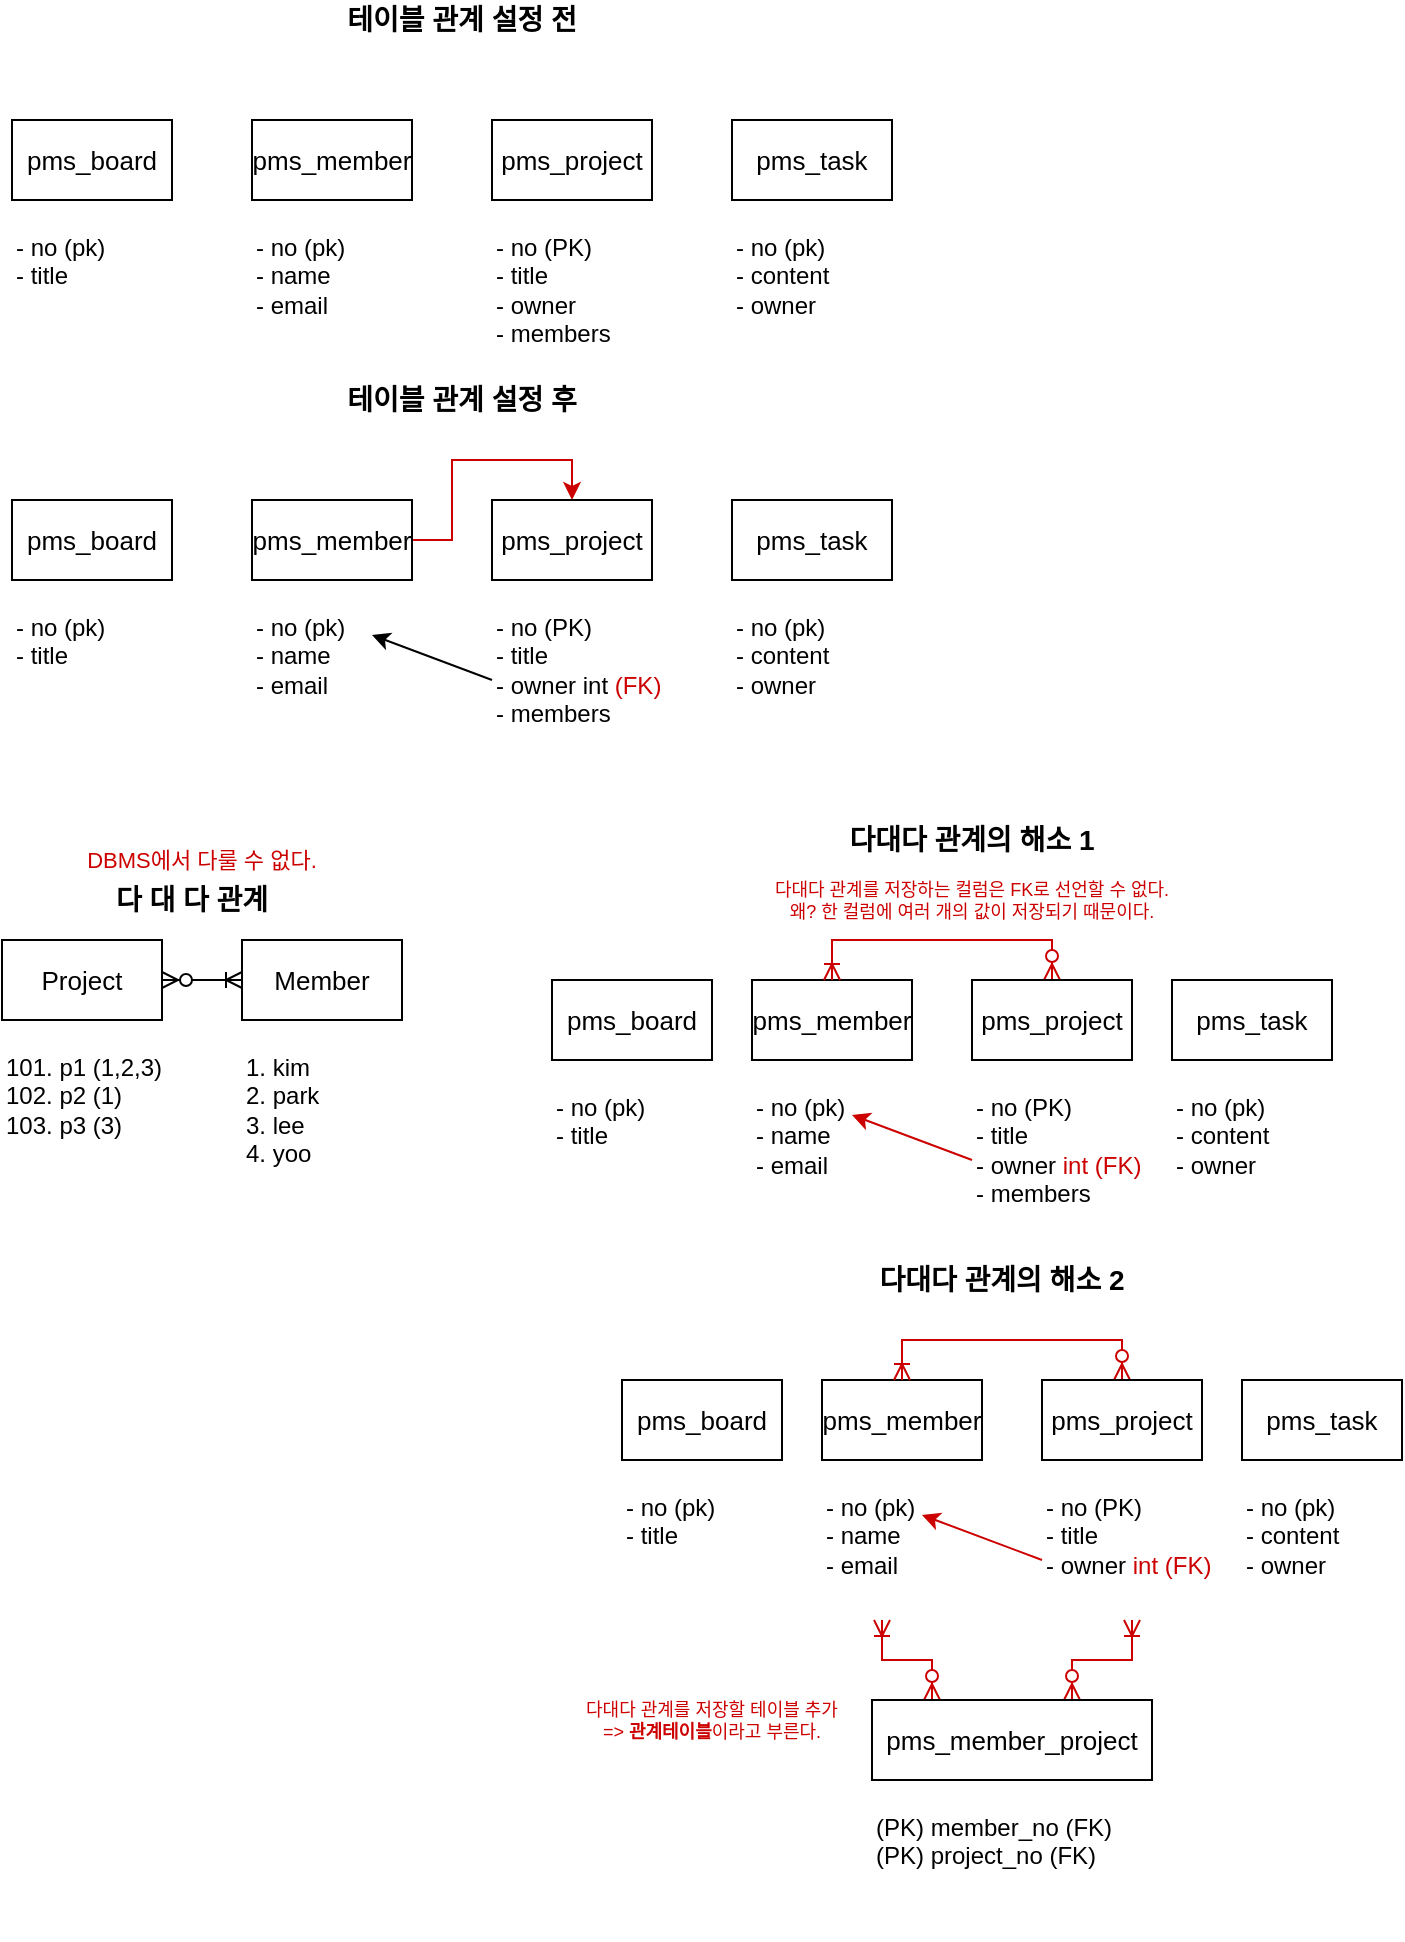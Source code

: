 <mxfile version="13.8.8" type="github">
  <diagram id="v534OfSTmSY1Rs3My7nj" name="Page-1">
    <mxGraphModel dx="813" dy="454" grid="1" gridSize="10" guides="1" tooltips="1" connect="1" arrows="1" fold="1" page="1" pageScale="1" pageWidth="827" pageHeight="1169" math="0" shadow="0">
      <root>
        <mxCell id="0" />
        <mxCell id="1" parent="0" />
        <mxCell id="nooiiEJeadDAU5cNnabP-1" value="pms_board" style="rounded=0;whiteSpace=wrap;html=1;fontSize=13;" vertex="1" parent="1">
          <mxGeometry x="80" y="80" width="80" height="40" as="geometry" />
        </mxCell>
        <mxCell id="nooiiEJeadDAU5cNnabP-3" value="- no (pk)&lt;br style=&quot;font-size: 12px&quot;&gt;- title" style="text;html=1;strokeColor=none;fillColor=none;align=left;verticalAlign=top;whiteSpace=wrap;rounded=0;fontSize=12;" vertex="1" parent="1">
          <mxGeometry x="80" y="130" width="80" height="70" as="geometry" />
        </mxCell>
        <mxCell id="nooiiEJeadDAU5cNnabP-4" value="pms_member" style="rounded=0;whiteSpace=wrap;html=1;fontSize=13;" vertex="1" parent="1">
          <mxGeometry x="200" y="80" width="80" height="40" as="geometry" />
        </mxCell>
        <mxCell id="nooiiEJeadDAU5cNnabP-5" value="- no (pk)&lt;br style=&quot;font-size: 12px&quot;&gt;- name&lt;br&gt;- email" style="text;html=1;strokeColor=none;fillColor=none;align=left;verticalAlign=top;whiteSpace=wrap;rounded=0;fontSize=12;" vertex="1" parent="1">
          <mxGeometry x="200" y="130" width="80" height="70" as="geometry" />
        </mxCell>
        <mxCell id="nooiiEJeadDAU5cNnabP-6" value="pms_project" style="rounded=0;whiteSpace=wrap;html=1;fontSize=13;" vertex="1" parent="1">
          <mxGeometry x="320" y="80" width="80" height="40" as="geometry" />
        </mxCell>
        <mxCell id="nooiiEJeadDAU5cNnabP-7" value="- no (PK)&lt;br style=&quot;font-size: 12px&quot;&gt;- title&lt;br&gt;- owner &lt;br&gt;- members" style="text;html=1;strokeColor=none;fillColor=none;align=left;verticalAlign=top;whiteSpace=wrap;rounded=0;fontSize=12;" vertex="1" parent="1">
          <mxGeometry x="320" y="130" width="80" height="70" as="geometry" />
        </mxCell>
        <mxCell id="nooiiEJeadDAU5cNnabP-8" value="pms_task" style="rounded=0;whiteSpace=wrap;html=1;fontSize=13;" vertex="1" parent="1">
          <mxGeometry x="440" y="80" width="80" height="40" as="geometry" />
        </mxCell>
        <mxCell id="nooiiEJeadDAU5cNnabP-9" value="- no (pk)&lt;br style=&quot;font-size: 12px&quot;&gt;- content&lt;br&gt;- owner" style="text;html=1;strokeColor=none;fillColor=none;align=left;verticalAlign=top;whiteSpace=wrap;rounded=0;fontSize=12;" vertex="1" parent="1">
          <mxGeometry x="440" y="130" width="80" height="70" as="geometry" />
        </mxCell>
        <mxCell id="nooiiEJeadDAU5cNnabP-10" value="테이블 관계 설정 전" style="text;html=1;strokeColor=none;fillColor=none;align=center;verticalAlign=middle;whiteSpace=wrap;rounded=0;fontSize=14;fontStyle=1" vertex="1" parent="1">
          <mxGeometry x="240" y="20" width="130" height="20" as="geometry" />
        </mxCell>
        <mxCell id="nooiiEJeadDAU5cNnabP-12" value="pms_board" style="rounded=0;whiteSpace=wrap;html=1;fontSize=13;" vertex="1" parent="1">
          <mxGeometry x="80" y="270" width="80" height="40" as="geometry" />
        </mxCell>
        <mxCell id="nooiiEJeadDAU5cNnabP-13" value="- no (pk)&lt;br style=&quot;font-size: 12px&quot;&gt;- title" style="text;html=1;strokeColor=none;fillColor=none;align=left;verticalAlign=top;whiteSpace=wrap;rounded=0;fontSize=12;" vertex="1" parent="1">
          <mxGeometry x="80" y="320" width="80" height="70" as="geometry" />
        </mxCell>
        <mxCell id="nooiiEJeadDAU5cNnabP-21" style="edgeStyle=orthogonalEdgeStyle;rounded=0;orthogonalLoop=1;jettySize=auto;html=1;entryX=0.5;entryY=0;entryDx=0;entryDy=0;fontSize=14;fontColor=#CC0000;labelBackgroundColor=#CC0000;strokeColor=#CC0000;" edge="1" parent="1" source="nooiiEJeadDAU5cNnabP-14" target="nooiiEJeadDAU5cNnabP-16">
          <mxGeometry relative="1" as="geometry" />
        </mxCell>
        <mxCell id="nooiiEJeadDAU5cNnabP-14" value="pms_member" style="rounded=0;whiteSpace=wrap;html=1;fontSize=13;" vertex="1" parent="1">
          <mxGeometry x="200" y="270" width="80" height="40" as="geometry" />
        </mxCell>
        <mxCell id="nooiiEJeadDAU5cNnabP-15" value="- no (pk)&lt;br style=&quot;font-size: 12px&quot;&gt;- name&lt;br&gt;- email" style="text;html=1;strokeColor=none;fillColor=none;align=left;verticalAlign=top;whiteSpace=wrap;rounded=0;fontSize=12;" vertex="1" parent="1">
          <mxGeometry x="200" y="320" width="60" height="70" as="geometry" />
        </mxCell>
        <mxCell id="nooiiEJeadDAU5cNnabP-16" value="pms_project" style="rounded=0;whiteSpace=wrap;html=1;fontSize=13;" vertex="1" parent="1">
          <mxGeometry x="320" y="270" width="80" height="40" as="geometry" />
        </mxCell>
        <mxCell id="nooiiEJeadDAU5cNnabP-17" value="- no (PK)&lt;br style=&quot;font-size: 12px&quot;&gt;- title&lt;br&gt;- owner int&amp;nbsp;&lt;span style=&quot;color: rgb(204 , 0 , 0)&quot;&gt;(FK)&lt;/span&gt;&lt;br&gt;- members" style="text;html=1;strokeColor=none;fillColor=none;align=left;verticalAlign=top;whiteSpace=wrap;rounded=0;fontSize=12;" vertex="1" parent="1">
          <mxGeometry x="320" y="320" width="90" height="70" as="geometry" />
        </mxCell>
        <mxCell id="nooiiEJeadDAU5cNnabP-18" value="pms_task" style="rounded=0;whiteSpace=wrap;html=1;fontSize=13;" vertex="1" parent="1">
          <mxGeometry x="440" y="270" width="80" height="40" as="geometry" />
        </mxCell>
        <mxCell id="nooiiEJeadDAU5cNnabP-19" value="- no (pk)&lt;br style=&quot;font-size: 12px&quot;&gt;- content&lt;br&gt;- owner" style="text;html=1;strokeColor=none;fillColor=none;align=left;verticalAlign=top;whiteSpace=wrap;rounded=0;fontSize=12;" vertex="1" parent="1">
          <mxGeometry x="440" y="320" width="80" height="70" as="geometry" />
        </mxCell>
        <mxCell id="nooiiEJeadDAU5cNnabP-20" value="테이블 관계 설정 후" style="text;html=1;strokeColor=none;fillColor=none;align=center;verticalAlign=middle;whiteSpace=wrap;rounded=0;fontSize=14;fontStyle=1" vertex="1" parent="1">
          <mxGeometry x="240" y="210" width="130" height="20" as="geometry" />
        </mxCell>
        <mxCell id="nooiiEJeadDAU5cNnabP-22" value="" style="endArrow=classic;html=1;fontSize=14;entryX=1;entryY=0.25;entryDx=0;entryDy=0;" edge="1" parent="1" target="nooiiEJeadDAU5cNnabP-15">
          <mxGeometry width="50" height="50" relative="1" as="geometry">
            <mxPoint x="320" y="360" as="sourcePoint" />
            <mxPoint x="180" y="330" as="targetPoint" />
          </mxGeometry>
        </mxCell>
        <mxCell id="nooiiEJeadDAU5cNnabP-28" style="edgeStyle=orthogonalEdgeStyle;rounded=0;orthogonalLoop=1;jettySize=auto;html=1;entryX=0;entryY=0.5;entryDx=0;entryDy=0;labelBackgroundColor=#CC0000;fontSize=14;fontColor=#CC0000;endArrow=ERoneToMany;endFill=0;startArrow=ERzeroToMany;startFill=1;" edge="1" parent="1" source="nooiiEJeadDAU5cNnabP-23" target="nooiiEJeadDAU5cNnabP-24">
          <mxGeometry relative="1" as="geometry" />
        </mxCell>
        <mxCell id="nooiiEJeadDAU5cNnabP-23" value="Project" style="rounded=0;whiteSpace=wrap;html=1;fontSize=13;" vertex="1" parent="1">
          <mxGeometry x="75" y="490" width="80" height="40" as="geometry" />
        </mxCell>
        <mxCell id="nooiiEJeadDAU5cNnabP-24" value="Member" style="rounded=0;whiteSpace=wrap;html=1;fontSize=13;" vertex="1" parent="1">
          <mxGeometry x="195" y="490" width="80" height="40" as="geometry" />
        </mxCell>
        <mxCell id="nooiiEJeadDAU5cNnabP-25" value="1. kim&lt;br&gt;2. park&lt;br&gt;3. lee&lt;br&gt;4. yoo" style="text;html=1;strokeColor=none;fillColor=none;align=left;verticalAlign=top;whiteSpace=wrap;rounded=0;fontSize=12;" vertex="1" parent="1">
          <mxGeometry x="195" y="540" width="80" height="70" as="geometry" />
        </mxCell>
        <mxCell id="nooiiEJeadDAU5cNnabP-26" value="101. p1 (1,2,3)&lt;br&gt;102. p2 (1)&lt;br&gt;103. p3 (3)" style="text;html=1;strokeColor=none;fillColor=none;align=left;verticalAlign=top;whiteSpace=wrap;rounded=0;fontSize=12;" vertex="1" parent="1">
          <mxGeometry x="75" y="540" width="90" height="70" as="geometry" />
        </mxCell>
        <mxCell id="nooiiEJeadDAU5cNnabP-29" value="다 대 다 관계" style="text;html=1;strokeColor=none;fillColor=none;align=center;verticalAlign=middle;whiteSpace=wrap;rounded=0;fontSize=14;fontStyle=1" vertex="1" parent="1">
          <mxGeometry x="105" y="460" width="130" height="20" as="geometry" />
        </mxCell>
        <mxCell id="nooiiEJeadDAU5cNnabP-30" value="&lt;span style=&quot;font-weight: normal; font-size: 11px;&quot;&gt;DBMS에서 다룰 수 없다.&lt;/span&gt;" style="text;html=1;strokeColor=none;fillColor=none;align=center;verticalAlign=middle;whiteSpace=wrap;rounded=0;fontSize=11;fontStyle=1;fontColor=#CC0000;" vertex="1" parent="1">
          <mxGeometry x="110" y="440" width="130" height="20" as="geometry" />
        </mxCell>
        <mxCell id="nooiiEJeadDAU5cNnabP-31" value="pms_board" style="rounded=0;whiteSpace=wrap;html=1;fontSize=13;" vertex="1" parent="1">
          <mxGeometry x="350" y="510" width="80" height="40" as="geometry" />
        </mxCell>
        <mxCell id="nooiiEJeadDAU5cNnabP-32" value="- no (pk)&lt;br style=&quot;font-size: 12px&quot;&gt;- title" style="text;html=1;strokeColor=none;fillColor=none;align=left;verticalAlign=top;whiteSpace=wrap;rounded=0;fontSize=12;" vertex="1" parent="1">
          <mxGeometry x="350" y="560" width="80" height="70" as="geometry" />
        </mxCell>
        <mxCell id="nooiiEJeadDAU5cNnabP-34" value="pms_member" style="rounded=0;whiteSpace=wrap;html=1;fontSize=13;" vertex="1" parent="1">
          <mxGeometry x="450" y="510" width="80" height="40" as="geometry" />
        </mxCell>
        <mxCell id="nooiiEJeadDAU5cNnabP-35" value="- no (pk)&lt;br style=&quot;font-size: 12px&quot;&gt;- name&lt;br&gt;- email" style="text;html=1;strokeColor=none;fillColor=none;align=left;verticalAlign=top;whiteSpace=wrap;rounded=0;fontSize=12;" vertex="1" parent="1">
          <mxGeometry x="450" y="560" width="60" height="70" as="geometry" />
        </mxCell>
        <mxCell id="nooiiEJeadDAU5cNnabP-42" style="edgeStyle=orthogonalEdgeStyle;rounded=0;orthogonalLoop=1;jettySize=auto;html=1;entryX=0.5;entryY=0;entryDx=0;entryDy=0;labelBackgroundColor=#CC0000;startArrow=ERzeroToMany;startFill=1;endArrow=ERoneToMany;endFill=0;strokeColor=#CC0000;fontSize=11;fontColor=#CC0000;exitX=0.5;exitY=0;exitDx=0;exitDy=0;" edge="1" parent="1" source="nooiiEJeadDAU5cNnabP-36" target="nooiiEJeadDAU5cNnabP-34">
          <mxGeometry relative="1" as="geometry" />
        </mxCell>
        <mxCell id="nooiiEJeadDAU5cNnabP-36" value="pms_project" style="rounded=0;whiteSpace=wrap;html=1;fontSize=13;" vertex="1" parent="1">
          <mxGeometry x="560" y="510" width="80" height="40" as="geometry" />
        </mxCell>
        <mxCell id="nooiiEJeadDAU5cNnabP-37" value="- no (PK)&lt;br style=&quot;font-size: 12px&quot;&gt;- title&lt;br&gt;- owner &lt;font color=&quot;#cc0000&quot;&gt;int&lt;/font&gt;&amp;nbsp;&lt;span style=&quot;color: rgb(204 , 0 , 0)&quot;&gt;(FK)&lt;/span&gt;&lt;br&gt;- members" style="text;html=1;strokeColor=none;fillColor=none;align=left;verticalAlign=top;whiteSpace=wrap;rounded=0;fontSize=12;" vertex="1" parent="1">
          <mxGeometry x="560" y="560" width="90" height="70" as="geometry" />
        </mxCell>
        <mxCell id="nooiiEJeadDAU5cNnabP-38" value="pms_task" style="rounded=0;whiteSpace=wrap;html=1;fontSize=13;" vertex="1" parent="1">
          <mxGeometry x="660" y="510" width="80" height="40" as="geometry" />
        </mxCell>
        <mxCell id="nooiiEJeadDAU5cNnabP-39" value="- no (pk)&lt;br style=&quot;font-size: 12px&quot;&gt;- content&lt;br&gt;- owner" style="text;html=1;strokeColor=none;fillColor=none;align=left;verticalAlign=top;whiteSpace=wrap;rounded=0;fontSize=12;" vertex="1" parent="1">
          <mxGeometry x="660" y="560" width="80" height="70" as="geometry" />
        </mxCell>
        <mxCell id="nooiiEJeadDAU5cNnabP-40" value="다대다 관계의 해소 1" style="text;html=1;strokeColor=none;fillColor=none;align=center;verticalAlign=middle;whiteSpace=wrap;rounded=0;fontSize=14;fontStyle=1" vertex="1" parent="1">
          <mxGeometry x="490" y="430" width="140" height="20" as="geometry" />
        </mxCell>
        <mxCell id="nooiiEJeadDAU5cNnabP-41" value="" style="endArrow=classic;html=1;fontSize=14;entryX=1;entryY=0.25;entryDx=0;entryDy=0;fontColor=#CC0000;strokeColor=#CC0000;" edge="1" parent="1">
          <mxGeometry width="50" height="50" relative="1" as="geometry">
            <mxPoint x="560.0" y="600" as="sourcePoint" />
            <mxPoint x="500" y="577.5" as="targetPoint" />
          </mxGeometry>
        </mxCell>
        <mxCell id="nooiiEJeadDAU5cNnabP-43" value="&lt;font style=&quot;font-size: 9px&quot;&gt;다대다 관계를 저장하는 컬럼은 FK로 선언할 수 없다.&lt;br style=&quot;font-size: 9px&quot;&gt;왜? 한 컬럼에 여러 개의 값이 저장되기 때문이다.&lt;/font&gt;" style="text;html=1;strokeColor=none;fillColor=none;align=center;verticalAlign=middle;whiteSpace=wrap;rounded=0;fontSize=9;fontColor=#CC0000;" vertex="1" parent="1">
          <mxGeometry x="430" y="460" width="260" height="20" as="geometry" />
        </mxCell>
        <mxCell id="nooiiEJeadDAU5cNnabP-44" value="pms_board" style="rounded=0;whiteSpace=wrap;html=1;fontSize=13;" vertex="1" parent="1">
          <mxGeometry x="385" y="710" width="80" height="40" as="geometry" />
        </mxCell>
        <mxCell id="nooiiEJeadDAU5cNnabP-45" value="- no (pk)&lt;br style=&quot;font-size: 12px&quot;&gt;- title" style="text;html=1;strokeColor=none;fillColor=none;align=left;verticalAlign=top;whiteSpace=wrap;rounded=0;fontSize=12;" vertex="1" parent="1">
          <mxGeometry x="385" y="760" width="80" height="70" as="geometry" />
        </mxCell>
        <mxCell id="nooiiEJeadDAU5cNnabP-46" value="pms_member" style="rounded=0;whiteSpace=wrap;html=1;fontSize=13;" vertex="1" parent="1">
          <mxGeometry x="485" y="710" width="80" height="40" as="geometry" />
        </mxCell>
        <mxCell id="nooiiEJeadDAU5cNnabP-47" value="- no (pk)&lt;br style=&quot;font-size: 12px&quot;&gt;- name&lt;br&gt;- email" style="text;html=1;strokeColor=none;fillColor=none;align=left;verticalAlign=top;whiteSpace=wrap;rounded=0;fontSize=12;" vertex="1" parent="1">
          <mxGeometry x="485" y="760" width="60" height="70" as="geometry" />
        </mxCell>
        <mxCell id="nooiiEJeadDAU5cNnabP-48" style="edgeStyle=orthogonalEdgeStyle;rounded=0;orthogonalLoop=1;jettySize=auto;html=1;entryX=0.5;entryY=0;entryDx=0;entryDy=0;labelBackgroundColor=#CC0000;startArrow=ERzeroToMany;startFill=1;endArrow=ERoneToMany;endFill=0;strokeColor=#CC0000;fontSize=11;fontColor=#CC0000;exitX=0.5;exitY=0;exitDx=0;exitDy=0;" edge="1" parent="1" source="nooiiEJeadDAU5cNnabP-49" target="nooiiEJeadDAU5cNnabP-46">
          <mxGeometry relative="1" as="geometry" />
        </mxCell>
        <mxCell id="nooiiEJeadDAU5cNnabP-49" value="pms_project" style="rounded=0;whiteSpace=wrap;html=1;fontSize=13;" vertex="1" parent="1">
          <mxGeometry x="595" y="710" width="80" height="40" as="geometry" />
        </mxCell>
        <mxCell id="nooiiEJeadDAU5cNnabP-50" value="- no (PK)&lt;br style=&quot;font-size: 12px&quot;&gt;- title&lt;br&gt;- owner &lt;font color=&quot;#cc0000&quot;&gt;int&lt;/font&gt;&amp;nbsp;&lt;span style=&quot;color: rgb(204 , 0 , 0)&quot;&gt;(FK)&lt;/span&gt;" style="text;html=1;strokeColor=none;fillColor=none;align=left;verticalAlign=top;whiteSpace=wrap;rounded=0;fontSize=12;" vertex="1" parent="1">
          <mxGeometry x="595" y="760" width="90" height="70" as="geometry" />
        </mxCell>
        <mxCell id="nooiiEJeadDAU5cNnabP-51" value="pms_task" style="rounded=0;whiteSpace=wrap;html=1;fontSize=13;" vertex="1" parent="1">
          <mxGeometry x="695" y="710" width="80" height="40" as="geometry" />
        </mxCell>
        <mxCell id="nooiiEJeadDAU5cNnabP-52" value="- no (pk)&lt;br style=&quot;font-size: 12px&quot;&gt;- content&lt;br&gt;- owner" style="text;html=1;strokeColor=none;fillColor=none;align=left;verticalAlign=top;whiteSpace=wrap;rounded=0;fontSize=12;" vertex="1" parent="1">
          <mxGeometry x="695" y="760" width="80" height="70" as="geometry" />
        </mxCell>
        <mxCell id="nooiiEJeadDAU5cNnabP-53" value="다대다 관계의 해소 2" style="text;html=1;strokeColor=none;fillColor=none;align=center;verticalAlign=middle;whiteSpace=wrap;rounded=0;fontSize=14;fontStyle=1" vertex="1" parent="1">
          <mxGeometry x="505" y="650" width="140" height="20" as="geometry" />
        </mxCell>
        <mxCell id="nooiiEJeadDAU5cNnabP-54" value="" style="endArrow=classic;html=1;fontSize=14;entryX=1;entryY=0.25;entryDx=0;entryDy=0;fontColor=#CC0000;strokeColor=#CC0000;" edge="1" parent="1">
          <mxGeometry width="50" height="50" relative="1" as="geometry">
            <mxPoint x="595" y="800" as="sourcePoint" />
            <mxPoint x="535" y="777.5" as="targetPoint" />
          </mxGeometry>
        </mxCell>
        <mxCell id="nooiiEJeadDAU5cNnabP-59" style="edgeStyle=orthogonalEdgeStyle;rounded=0;orthogonalLoop=1;jettySize=auto;html=1;entryX=0.5;entryY=1;entryDx=0;entryDy=0;labelBackgroundColor=#CC0000;startArrow=ERzeroToMany;startFill=1;endArrow=ERoneToMany;endFill=0;strokeColor=#CC0000;fontSize=9;fontColor=#CC0000;" edge="1" parent="1" source="nooiiEJeadDAU5cNnabP-56" target="nooiiEJeadDAU5cNnabP-47">
          <mxGeometry relative="1" as="geometry">
            <Array as="points">
              <mxPoint x="540" y="850" />
              <mxPoint x="515" y="850" />
            </Array>
          </mxGeometry>
        </mxCell>
        <mxCell id="nooiiEJeadDAU5cNnabP-61" style="edgeStyle=orthogonalEdgeStyle;rounded=0;orthogonalLoop=1;jettySize=auto;html=1;entryX=0.5;entryY=1;entryDx=0;entryDy=0;labelBackgroundColor=#CC0000;startArrow=ERzeroToMany;startFill=1;endArrow=ERoneToMany;endFill=0;strokeColor=#CC0000;fontSize=9;fontColor=#CC0000;" edge="1" parent="1" source="nooiiEJeadDAU5cNnabP-56" target="nooiiEJeadDAU5cNnabP-50">
          <mxGeometry relative="1" as="geometry">
            <Array as="points">
              <mxPoint x="610" y="850" />
              <mxPoint x="640" y="850" />
            </Array>
          </mxGeometry>
        </mxCell>
        <mxCell id="nooiiEJeadDAU5cNnabP-56" value="pms_member_project" style="rounded=0;whiteSpace=wrap;html=1;fontSize=13;" vertex="1" parent="1">
          <mxGeometry x="510" y="870" width="140" height="40" as="geometry" />
        </mxCell>
        <mxCell id="nooiiEJeadDAU5cNnabP-57" value="다대다 관계를 저장할 테이블 추가&lt;br&gt;=&amp;gt; &lt;b&gt;관계테이블&lt;/b&gt;이라고 부른다." style="text;html=1;strokeColor=none;fillColor=none;align=center;verticalAlign=middle;whiteSpace=wrap;rounded=0;fontSize=9;fontColor=#CC0000;" vertex="1" parent="1">
          <mxGeometry x="300" y="870" width="260" height="20" as="geometry" />
        </mxCell>
        <mxCell id="nooiiEJeadDAU5cNnabP-58" value="(PK) member_no (FK)&lt;br style=&quot;font-size: 12px&quot;&gt;(PK) project_no (FK)" style="text;html=1;strokeColor=none;fillColor=none;align=left;verticalAlign=top;whiteSpace=wrap;rounded=0;fontSize=12;" vertex="1" parent="1">
          <mxGeometry x="510" y="920" width="140" height="70" as="geometry" />
        </mxCell>
      </root>
    </mxGraphModel>
  </diagram>
</mxfile>
